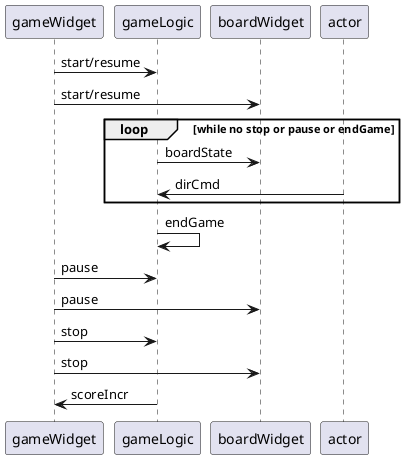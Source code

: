 @startuml
gameWidget -> gameLogic : start/resume
gameWidget -> boardWidget : start/resume
loop while no stop or pause or endGame
gameLogic -> boardWidget : boardState
actor -> gameLogic : dirCmd
end
gameLogic -> gameLogic : endGame
gameWidget -> gameLogic :pause
gameWidget -> boardWidget :pause
gameWidget -> gameLogic :stop
gameWidget -> boardWidget :stop
gameLogic -> gameWidget :scoreIncr
@enduml

@startuml
gameWidget -> statWidget :showStats
gameLogic -> stats :scoreIncr
stats -> statWidget : updatedStat
statWidget -> gameWidget : leaveStats
@enduml

@startuml
gameWidget -> actor :startTrain
actor -> gameLogic :pause
actor -> boardWidget :pause
gameWidget -> actor :stopTrain
actor -> gameWidget :finishTraining
actor -> gameLogic : start/resume
actor -> boardWidget : start/resume
@enduml

@startuml
gameWidget -> actorWidget : selectActor
actorWidget -> actor : changeActor
actorWidget -> gameWidget : changeActor
@enduml
